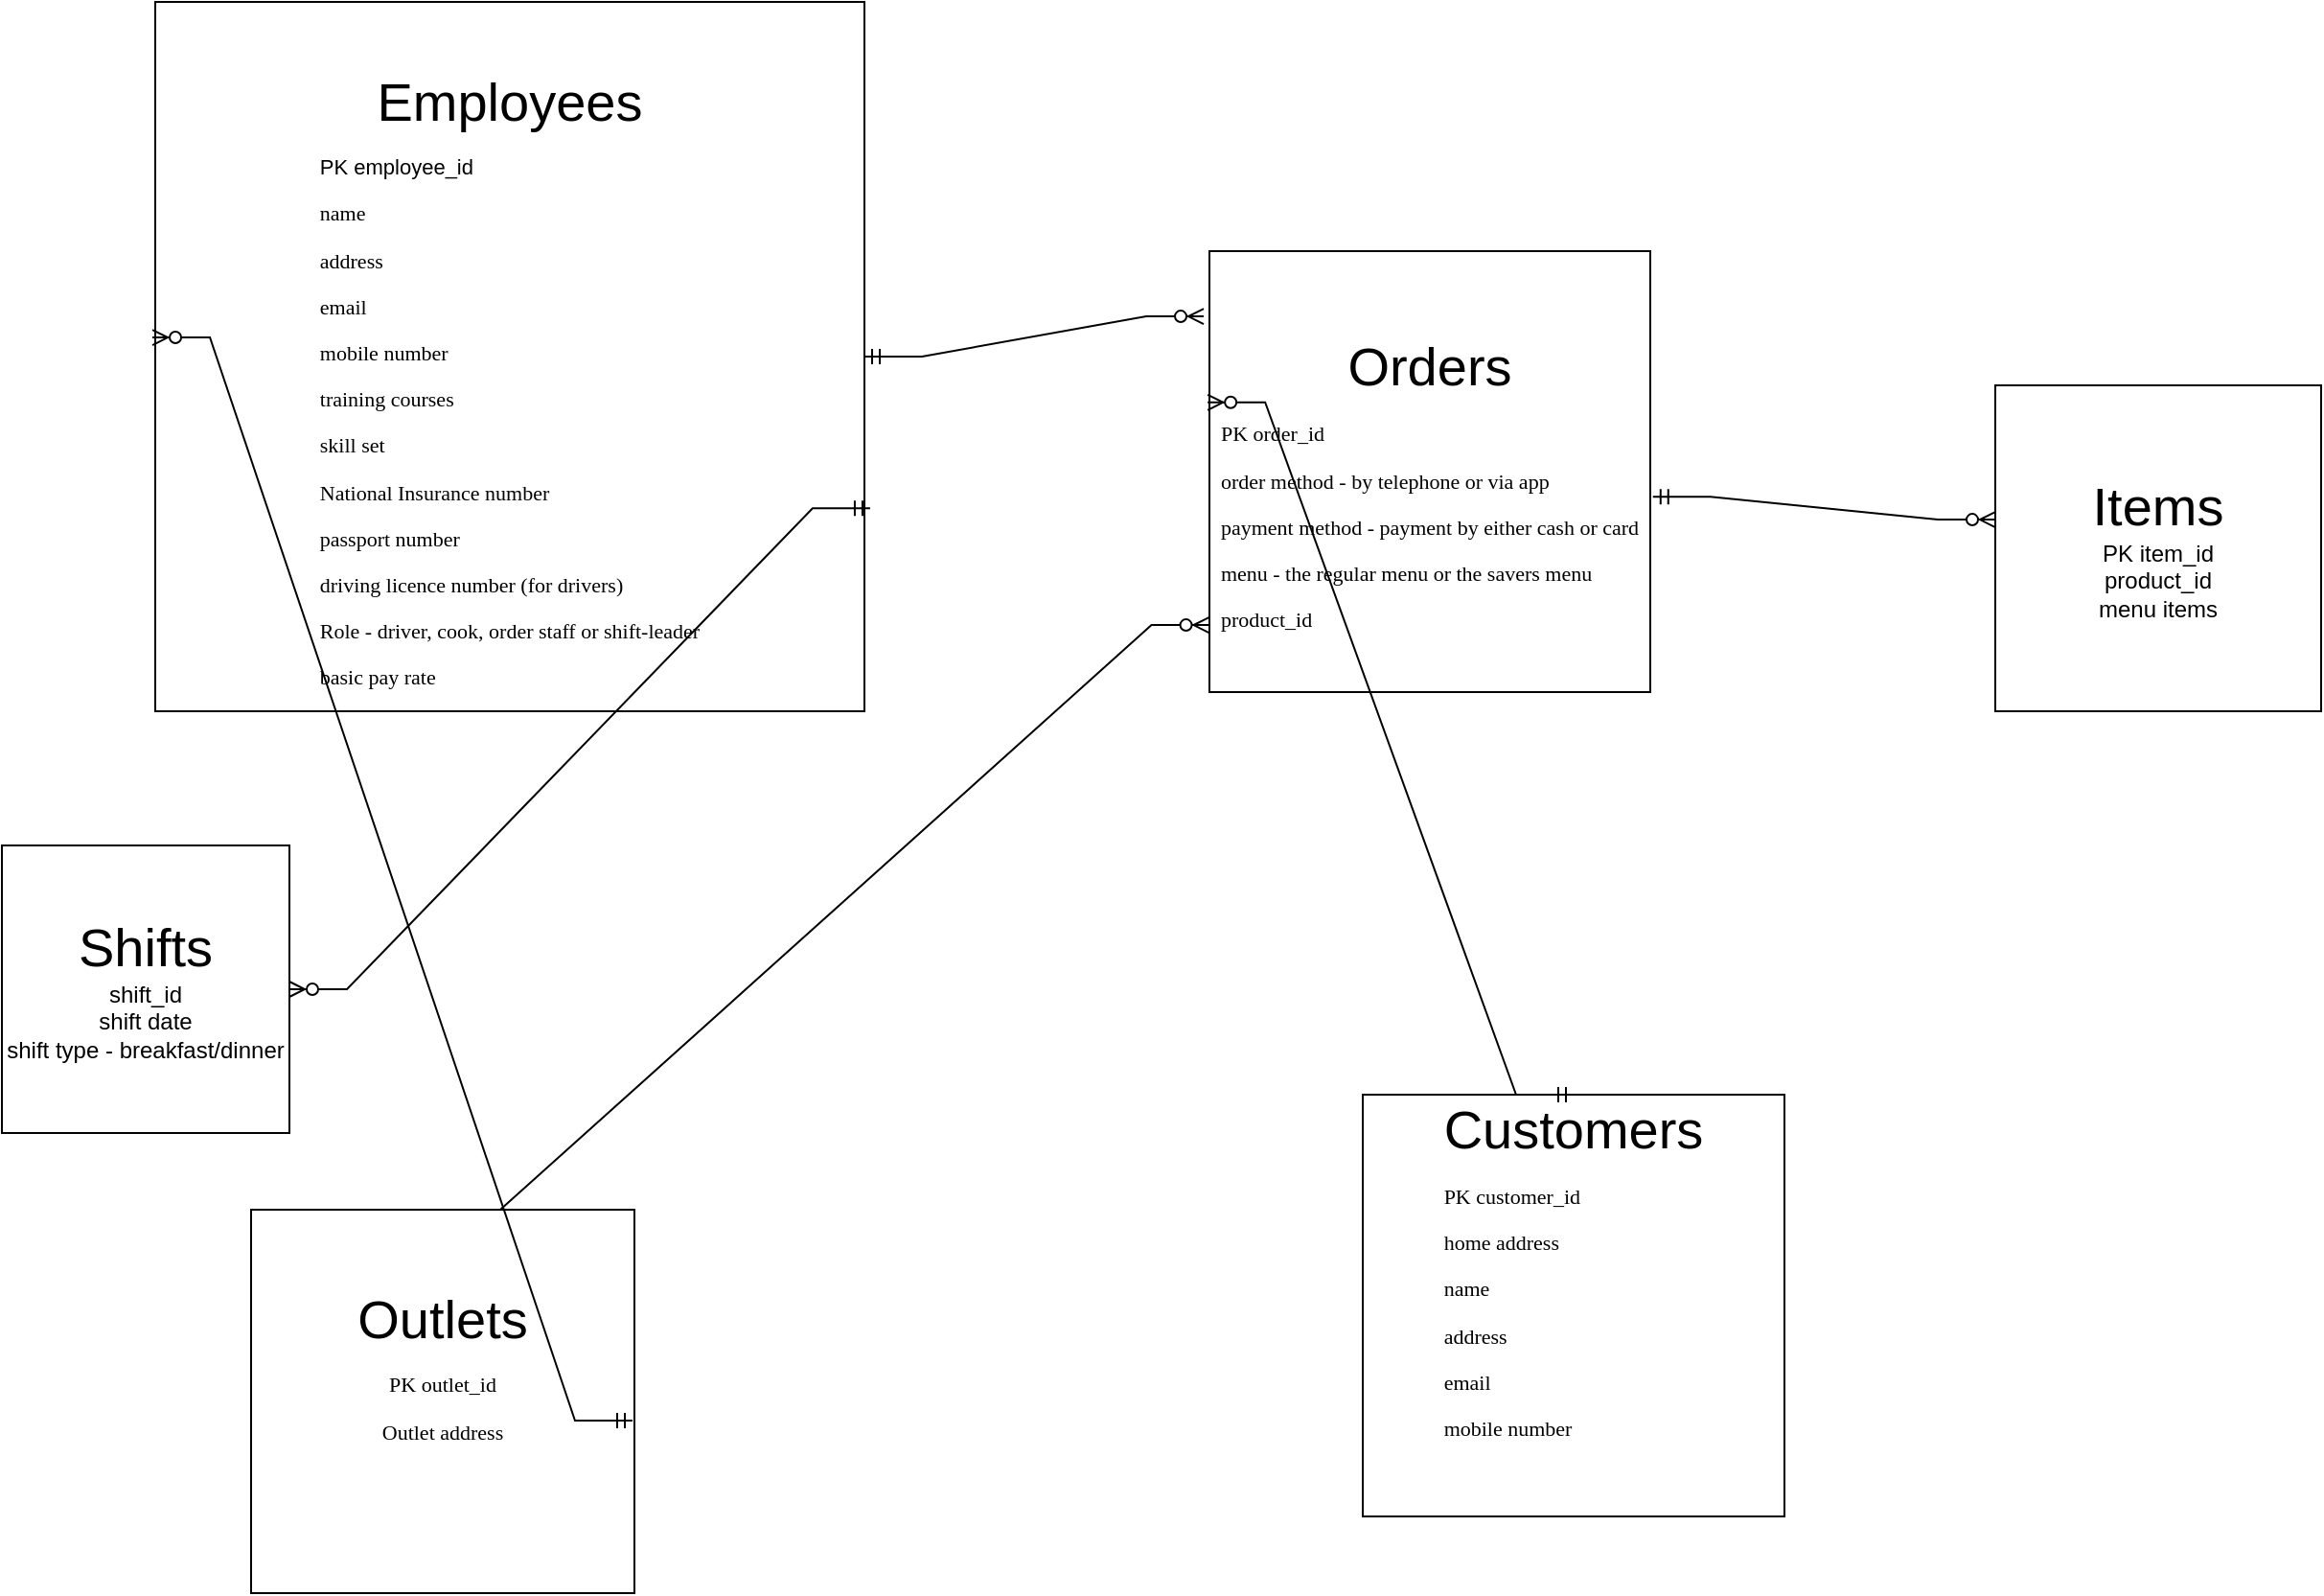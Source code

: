 <mxfile version="21.8.0" type="github">
  <diagram name="Page-1" id="C30IYXTQzpdTgBaTdObk">
    <mxGraphModel dx="2213" dy="2017" grid="1" gridSize="10" guides="1" tooltips="1" connect="1" arrows="1" fold="1" page="1" pageScale="1" pageWidth="850" pageHeight="1100" math="0" shadow="0">
      <root>
        <mxCell id="0" />
        <mxCell id="1" parent="0" />
        <mxCell id="rJKq59JqaGutXKDvqBBi-1" value="&lt;p style=&quot;text-align: center; font-size: 11px;&quot;&gt;&lt;font style=&quot;font-size: 11px;&quot;&gt;&lt;br&gt;&lt;/font&gt;&lt;/p&gt;&lt;p style=&quot;text-align: center; font-size: 11px;&quot;&gt;&lt;font style=&quot;font-size: 28px;&quot;&gt;Employees&lt;/font&gt;&lt;/p&gt;&lt;p style=&quot;text-align: left; font-size: 11px;&quot;&gt;&lt;font style=&quot;font-size: 11px;&quot;&gt;PK employee_id&lt;/font&gt;&lt;/p&gt;&lt;p style=&quot;text-align: justify; font-size: 11px;&quot;&gt;&lt;font style=&quot;font-size: 11px;&quot;&gt;&lt;span data-colorformula=&quot;THEMEVAL()&quot; style=&quot;font-family: Calibri;&quot;&gt;name&lt;/span&gt;&lt;/font&gt;&lt;/p&gt;&lt;p style=&quot;text-align: justify; font-size: 11px;&quot;&gt;&lt;font style=&quot;font-size: 11px;&quot;&gt;&lt;span data-colorformula=&quot;THEMEVAL()&quot; style=&quot;font-family: Calibri;&quot;&gt;address&lt;/span&gt;&lt;/font&gt;&lt;/p&gt;&lt;p style=&quot;text-align: justify; font-size: 11px;&quot;&gt;&lt;font style=&quot;font-size: 11px;&quot;&gt;&lt;span data-colorformula=&quot;THEMEVAL()&quot; style=&quot;font-family: Calibri;&quot;&gt;email&lt;/span&gt;&lt;/font&gt;&lt;/p&gt;&lt;p style=&quot;text-align: justify; font-size: 11px;&quot;&gt;&lt;font style=&quot;font-size: 11px;&quot;&gt;&lt;span data-colorformula=&quot;THEMEVAL()&quot; style=&quot;font-family: Calibri;&quot;&gt;mobile number&lt;/span&gt;&lt;/font&gt;&lt;/p&gt;&lt;p style=&quot;text-align: justify; font-size: 11px;&quot;&gt;&lt;font style=&quot;font-size: 11px;&quot;&gt;&lt;span data-colorformula=&quot;THEMEVAL()&quot; style=&quot;font-family: Calibri;&quot;&gt;training courses&lt;/span&gt;&lt;/font&gt;&lt;/p&gt;&lt;p style=&quot;text-align: justify; font-size: 11px;&quot;&gt;&lt;font style=&quot;font-size: 11px;&quot;&gt;&lt;span data-colorformula=&quot;THEMEVAL()&quot; style=&quot;font-family: Calibri;&quot;&gt;skill set&lt;/span&gt;&lt;/font&gt;&lt;/p&gt;&lt;p style=&quot;text-align: justify; font-size: 11px;&quot;&gt;&lt;font style=&quot;font-size: 11px;&quot;&gt;&lt;span data-colorformula=&quot;THEMEVAL()&quot; style=&quot;font-family: Calibri;&quot;&gt;National Insurance number&lt;/span&gt;&lt;/font&gt;&lt;/p&gt;&lt;p style=&quot;text-align: justify; font-size: 11px;&quot;&gt;&lt;font style=&quot;font-size: 11px;&quot;&gt;&lt;span data-colorformula=&quot;THEMEVAL()&quot; style=&quot;font-family: Calibri;&quot;&gt;passport number &lt;/span&gt;&lt;/font&gt;&lt;/p&gt;&lt;p style=&quot;text-align: justify; font-size: 11px;&quot;&gt;&lt;font style=&quot;font-size: 11px;&quot;&gt;&lt;span data-colorformula=&quot;THEMEVAL()&quot; style=&quot;font-family: Calibri;&quot;&gt;driving licence number (for drivers)&lt;/span&gt;&lt;/font&gt;&lt;/p&gt;&lt;p style=&quot;text-align: justify; font-size: 11px;&quot;&gt;&lt;font style=&quot;font-size: 11px;&quot;&gt;&lt;span data-colorformula=&quot;THEMEVAL()&quot; style=&quot;font-family: Calibri;&quot;&gt;Role - driver, cook, order staff or shift-leader&lt;/span&gt;&lt;/font&gt;&lt;/p&gt;&lt;p style=&quot;text-align: justify; font-size: 11px;&quot;&gt;&lt;font style=&quot;font-size: 11px;&quot;&gt;&lt;span data-colorformula=&quot;THEMEVAL()&quot; style=&quot;font-family: Calibri;&quot;&gt;basic pay rate&lt;/span&gt;&lt;/font&gt;&lt;br&gt;&lt;/p&gt;" style="whiteSpace=wrap;html=1;aspect=fixed;" parent="1" vertex="1">
          <mxGeometry x="-190" y="-250" width="370" height="370" as="geometry" />
        </mxCell>
        <mxCell id="rJKq59JqaGutXKDvqBBi-2" value="&lt;p style=&quot;text-align: center; font-size: 11px;&quot;&gt;&lt;font style=&quot;font-size: 11px;&quot;&gt;&lt;br&gt;&lt;/font&gt;&lt;/p&gt;&lt;p style=&quot;text-align: center; font-size: 11px;&quot;&gt;&lt;font style=&quot;font-size: 28px;&quot;&gt;Customers&lt;/font&gt;&lt;/p&gt;&lt;p style=&quot;text-align: justify; font-size: 11px;&quot;&gt;&lt;font style=&quot;font-size: 11px;&quot;&gt;&lt;span data-colorformula=&quot;THEMEVAL()&quot; style=&quot;font-family: Calibri;&quot;&gt;PK customer_id&lt;/span&gt;&lt;/font&gt;&lt;/p&gt;&lt;p style=&quot;text-align: justify; font-size: 11px;&quot;&gt;&lt;font style=&quot;font-size: 11px;&quot;&gt;&lt;span data-colorformula=&quot;THEMEVAL()&quot; style=&quot;font-family: Calibri;&quot;&gt;home address&lt;/span&gt;&lt;/font&gt;&lt;/p&gt;&lt;p style=&quot;text-align: justify; font-size: 11px;&quot;&gt;&lt;font style=&quot;font-size: 11px;&quot;&gt;&lt;span data-colorformula=&quot;THEMEVAL()&quot; style=&quot;font-family: Calibri;&quot;&gt;name&lt;/span&gt;&lt;/font&gt;&lt;/p&gt;&lt;p style=&quot;text-align: justify; font-size: 11px;&quot;&gt;&lt;font style=&quot;font-size: 11px;&quot;&gt;&lt;span data-colorformula=&quot;THEMEVAL()&quot; style=&quot;font-family: Calibri;&quot;&gt;address&lt;/span&gt;&lt;/font&gt;&lt;/p&gt;&lt;p style=&quot;text-align: justify; font-size: 11px;&quot;&gt;&lt;font style=&quot;font-size: 11px;&quot;&gt;&lt;span data-colorformula=&quot;THEMEVAL()&quot; style=&quot;font-family: Calibri;&quot;&gt;email&lt;/span&gt;&lt;/font&gt;&lt;/p&gt;&lt;p style=&quot;text-align: justify; font-size: 11px;&quot;&gt;&lt;font style=&quot;font-size: 11px;&quot;&gt;&lt;span data-colorformula=&quot;THEMEVAL()&quot; style=&quot;font-family: Calibri;&quot;&gt;mobile number&lt;/span&gt;&lt;/font&gt;&lt;/p&gt;&lt;p style=&quot;text-align: justify; font-size: 11px;&quot;&gt;&lt;font style=&quot;font-size: 11px;&quot;&gt;&lt;br&gt;&lt;/font&gt;&lt;/p&gt;&lt;p style=&quot;text-align: center; font-size: 11px;&quot;&gt;&lt;font style=&quot;font-size: 11px;&quot;&gt;&lt;br&gt;&lt;font style=&quot;font-size: 11px;&quot;&gt;&lt;br&gt;&lt;/font&gt;&lt;/font&gt;&lt;/p&gt;" style="whiteSpace=wrap;html=1;aspect=fixed;" parent="1" vertex="1">
          <mxGeometry x="440" y="320" width="220" height="220" as="geometry" />
        </mxCell>
        <mxCell id="rJKq59JqaGutXKDvqBBi-3" value="&lt;p style=&quot;text-align: center; font-size: 11px;&quot;&gt;&lt;font style=&quot;font-size: 28px;&quot;&gt;Outlets&lt;/font&gt;&lt;/p&gt;&lt;p style=&quot;text-align: center; font-size: 11px;&quot;&gt;&lt;font style=&quot;font-size: 11px;&quot;&gt;&lt;span data-colorformula=&quot;THEMEVAL()&quot; style=&quot;font-family: Calibri;&quot;&gt;PK outlet_id&lt;/span&gt;&lt;/font&gt;&lt;/p&gt;&lt;p style=&quot;text-align: center; font-size: 11px;&quot;&gt;&lt;font style=&quot;font-size: 11px;&quot;&gt;&lt;span data-colorformula=&quot;THEMEVAL()&quot; style=&quot;font-family: Calibri;&quot;&gt;Outlet address&lt;/span&gt;&lt;/font&gt;&lt;/p&gt;&lt;p style=&quot;text-align: center; font-size: 11px;&quot;&gt;&lt;font style=&quot;font-size: 11px;&quot;&gt;&lt;br&gt;&lt;font style=&quot;font-size: 11px;&quot;&gt;&lt;br&gt;&lt;/font&gt;&lt;/font&gt;&lt;/p&gt;" style="whiteSpace=wrap;html=1;aspect=fixed;" parent="1" vertex="1">
          <mxGeometry x="-140" y="380" width="200" height="200" as="geometry" />
        </mxCell>
        <mxCell id="rJKq59JqaGutXKDvqBBi-4" value="&lt;p style=&quot;text-align: center;&quot;&gt;&lt;br&gt;&lt;/p&gt;&lt;p style=&quot;text-align: center;&quot;&gt;&lt;br&gt;&lt;/p&gt;&lt;p style=&quot;text-align: center;&quot;&gt;&lt;br&gt;&lt;/p&gt;&lt;p style=&quot;text-align: center;&quot;&gt;&lt;br&gt;&lt;/p&gt;&lt;p style=&quot;text-align: center;&quot;&gt;&lt;br&gt;&lt;/p&gt;&lt;p style=&quot;text-align: center;&quot;&gt;&lt;font style=&quot;font-size: 28px;&quot;&gt;Orders&lt;/font&gt; &lt;/p&gt;&lt;p style=&quot;text-align: justify; font-size: 11px;&quot;&gt;&lt;font style=&quot;font-size: 11px;&quot;&gt;&lt;span data-colorformula=&quot;THEMEVAL()&quot; style=&quot;font-family: Calibri;&quot;&gt;PK order_id&lt;/span&gt;&lt;/font&gt;&lt;/p&gt;&lt;p style=&quot;text-align: justify; font-size: 11px;&quot;&gt;&lt;font style=&quot;font-size: 11px;&quot;&gt;&lt;span data-colorformula=&quot;THEMEVAL()&quot; style=&quot;font-family: Calibri;&quot;&gt;order method - by telephone or via app &lt;/span&gt;&lt;/font&gt;&lt;/p&gt;&lt;p style=&quot;text-align: justify; font-size: 11px;&quot;&gt;&lt;font style=&quot;font-size: 11px;&quot;&gt;&lt;span data-colorformula=&quot;THEMEVAL()&quot; style=&quot;font-family: Calibri;&quot;&gt;payment method - payment by either cash or card&lt;/span&gt;&lt;/font&gt;&lt;/p&gt;&lt;p style=&quot;text-align: justify; font-size: 11px;&quot;&gt;&lt;font style=&quot;font-size: 11px;&quot;&gt;&lt;span data-colorformula=&quot;THEMEVAL()&quot; style=&quot;font-family: Calibri;&quot;&gt;menu - the regular menu or the savers menu&lt;/span&gt;&lt;/font&gt;&lt;/p&gt;&lt;p style=&quot;text-align: justify; font-size: 11px;&quot;&gt;&lt;font style=&quot;font-size: 11px;&quot;&gt;&lt;span data-colorformula=&quot;THEMEVAL()&quot; style=&quot;font-family: Calibri;&quot;&gt;product_id&lt;/span&gt;&lt;/font&gt;&lt;/p&gt;&lt;p style=&quot;text-align: justify;&quot;&gt;&lt;br&gt;&lt;/p&gt;&lt;p style=&quot;text-align: justify;&quot;&gt;&lt;br&gt;&lt;/p&gt;&lt;p style=&quot;text-align: center;&quot;&gt;&lt;br&gt;&lt;/p&gt;&lt;p style=&quot;text-align: center;&quot;&gt;&lt;br&gt;&lt;br&gt;&lt;/p&gt;" style="whiteSpace=wrap;html=1;aspect=fixed;" parent="1" vertex="1">
          <mxGeometry x="360" y="-120" width="230" height="230" as="geometry" />
        </mxCell>
        <mxCell id="rJKq59JqaGutXKDvqBBi-7" value="" style="edgeStyle=entityRelationEdgeStyle;fontSize=12;html=1;endArrow=ERzeroToMany;endFill=1;rounded=0;exitX=0.5;exitY=0;exitDx=0;exitDy=0;entryX=-0.001;entryY=0.848;entryDx=0;entryDy=0;entryPerimeter=0;" parent="1" edge="1" target="rJKq59JqaGutXKDvqBBi-4" source="rJKq59JqaGutXKDvqBBi-3">
          <mxGeometry width="100" height="100" relative="1" as="geometry">
            <mxPoint x="641" y="240" as="sourcePoint" />
            <mxPoint x="470" y="65" as="targetPoint" />
            <Array as="points">
              <mxPoint x="510" y="5" />
              <mxPoint x="490" y="15" />
            </Array>
          </mxGeometry>
        </mxCell>
        <mxCell id="rJKq59JqaGutXKDvqBBi-8" value="" style="edgeStyle=entityRelationEdgeStyle;fontSize=12;html=1;endArrow=ERzeroToMany;startArrow=ERmandOne;rounded=0;entryX=-0.004;entryY=0.343;entryDx=0;entryDy=0;entryPerimeter=0;exitX=0.5;exitY=0;exitDx=0;exitDy=0;" parent="1" target="rJKq59JqaGutXKDvqBBi-4" edge="1" source="rJKq59JqaGutXKDvqBBi-2">
          <mxGeometry width="100" height="100" relative="1" as="geometry">
            <mxPoint x="270" y="310" as="sourcePoint" />
            <mxPoint x="370" y="210" as="targetPoint" />
          </mxGeometry>
        </mxCell>
        <mxCell id="rJKq59JqaGutXKDvqBBi-9" value="" style="edgeStyle=entityRelationEdgeStyle;fontSize=12;html=1;endArrow=ERzeroToMany;startArrow=ERmandOne;rounded=0;entryX=-0.013;entryY=0.148;entryDx=0;entryDy=0;entryPerimeter=0;exitX=1;exitY=0.5;exitDx=0;exitDy=0;" parent="1" target="rJKq59JqaGutXKDvqBBi-4" edge="1" source="rJKq59JqaGutXKDvqBBi-1">
          <mxGeometry width="100" height="100" relative="1" as="geometry">
            <mxPoint x="300" y="55" as="sourcePoint" />
            <mxPoint x="400" y="-45" as="targetPoint" />
            <Array as="points">
              <mxPoint x="280" y="30" />
            </Array>
          </mxGeometry>
        </mxCell>
        <mxCell id="rJKq59JqaGutXKDvqBBi-10" value="&lt;div style=&quot;font-size: 13px;&quot;&gt;&lt;font style=&quot;font-size: 28px;&quot;&gt;Items&lt;/font&gt;&lt;/div&gt;&lt;div&gt;PK item_id&lt;br&gt;&lt;/div&gt;&lt;div&gt;product_id&lt;br&gt;&lt;/div&gt;&lt;div&gt;menu items&lt;/div&gt;" style="whiteSpace=wrap;html=1;aspect=fixed;" parent="1" vertex="1">
          <mxGeometry x="770" y="-50" width="170" height="170" as="geometry" />
        </mxCell>
        <mxCell id="rJKq59JqaGutXKDvqBBi-11" value="" style="edgeStyle=entityRelationEdgeStyle;fontSize=12;html=1;endArrow=ERzeroToMany;startArrow=ERmandOne;rounded=0;exitX=0.995;exitY=0.55;exitDx=0;exitDy=0;exitPerimeter=0;entryX=-0.004;entryY=0.473;entryDx=0;entryDy=0;entryPerimeter=0;" parent="1" source="rJKq59JqaGutXKDvqBBi-3" edge="1" target="rJKq59JqaGutXKDvqBBi-1">
          <mxGeometry width="100" height="100" relative="1" as="geometry">
            <mxPoint x="630" y="360" as="sourcePoint" />
            <mxPoint x="-70" as="targetPoint" />
            <Array as="points">
              <mxPoint x="150" y="120" />
              <mxPoint x="90" y="210" />
              <mxPoint x="-175" y="90" />
            </Array>
          </mxGeometry>
        </mxCell>
        <mxCell id="rJKq59JqaGutXKDvqBBi-12" value="&lt;div style=&quot;font-size: 13px;&quot;&gt;&lt;font style=&quot;font-size: 28px;&quot;&gt;Shifts&lt;/font&gt;&lt;/div&gt;&lt;div&gt;shift_id&lt;/div&gt;&lt;div&gt;shift date&lt;/div&gt;&lt;div&gt;shift type - breakfast/dinner&lt;br&gt;&lt;/div&gt;" style="whiteSpace=wrap;html=1;aspect=fixed;" parent="1" vertex="1">
          <mxGeometry x="-270" y="190" width="150" height="150" as="geometry" />
        </mxCell>
        <mxCell id="rJKq59JqaGutXKDvqBBi-13" value="" style="edgeStyle=entityRelationEdgeStyle;fontSize=12;html=1;endArrow=ERzeroToMany;startArrow=ERmandOne;rounded=0;exitX=1.008;exitY=0.714;exitDx=0;exitDy=0;exitPerimeter=0;entryX=1;entryY=0.5;entryDx=0;entryDy=0;" parent="1" source="rJKq59JqaGutXKDvqBBi-1" edge="1" target="rJKq59JqaGutXKDvqBBi-12">
          <mxGeometry width="100" height="100" relative="1" as="geometry">
            <mxPoint x="-110" y="160" as="sourcePoint" />
            <mxPoint x="-500" y="90" as="targetPoint" />
            <Array as="points">
              <mxPoint x="310" y="90" />
            </Array>
          </mxGeometry>
        </mxCell>
        <mxCell id="rJKq59JqaGutXKDvqBBi-14" value="" style="edgeStyle=entityRelationEdgeStyle;fontSize=12;html=1;endArrow=ERzeroToMany;startArrow=ERmandOne;rounded=0;entryX=0;entryY=0.412;entryDx=0;entryDy=0;entryPerimeter=0;exitX=1.006;exitY=0.557;exitDx=0;exitDy=0;exitPerimeter=0;" parent="1" target="rJKq59JqaGutXKDvqBBi-10" edge="1" source="rJKq59JqaGutXKDvqBBi-4">
          <mxGeometry width="100" height="100" relative="1" as="geometry">
            <mxPoint x="700" y="90" as="sourcePoint" />
            <mxPoint x="800" y="-10" as="targetPoint" />
          </mxGeometry>
        </mxCell>
      </root>
    </mxGraphModel>
  </diagram>
</mxfile>
